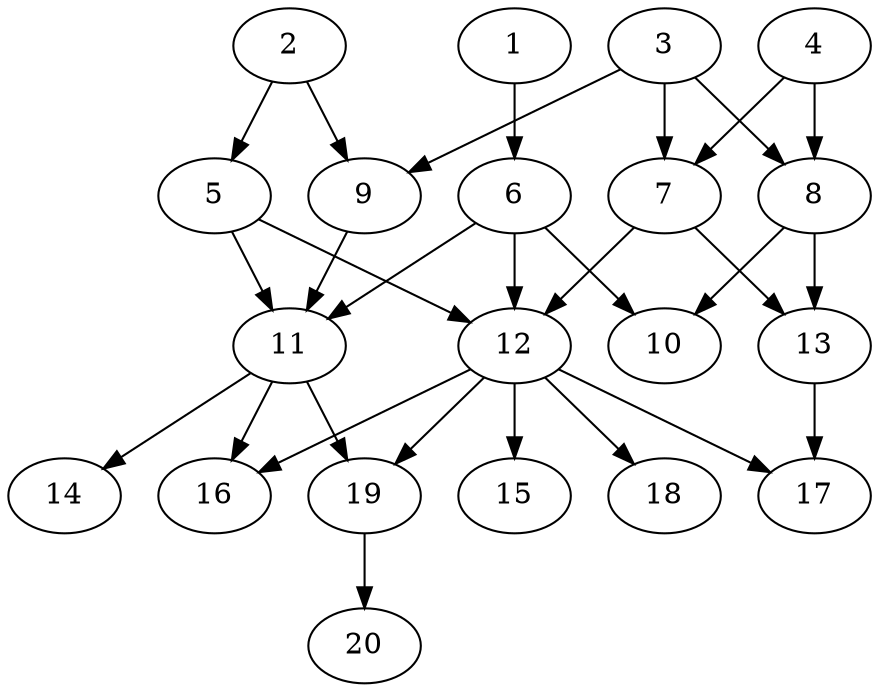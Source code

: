 // DAG automatically generated by daggen at Wed Jul 24 22:02:40 2019
// ./daggen --dot -n 20 --ccr 0.4 --fat 0.6 --regular 0.5 --density 0.5 --mindata 5242880 --maxdata 52428800 
digraph G {
  1 [size="67087360", alpha="0.09", expect_size="26834944"] 
  1 -> 6 [size ="26834944"]
  2 [size="52221440", alpha="0.11", expect_size="20888576"] 
  2 -> 5 [size ="20888576"]
  2 -> 9 [size ="20888576"]
  3 [size="68515840", alpha="0.18", expect_size="27406336"] 
  3 -> 7 [size ="27406336"]
  3 -> 8 [size ="27406336"]
  3 -> 9 [size ="27406336"]
  4 [size="40645120", alpha="0.10", expect_size="16258048"] 
  4 -> 7 [size ="16258048"]
  4 -> 8 [size ="16258048"]
  5 [size="47283200", alpha="0.05", expect_size="18913280"] 
  5 -> 11 [size ="18913280"]
  5 -> 12 [size ="18913280"]
  6 [size="55229440", alpha="0.15", expect_size="22091776"] 
  6 -> 10 [size ="22091776"]
  6 -> 11 [size ="22091776"]
  6 -> 12 [size ="22091776"]
  7 [size="23848960", alpha="0.12", expect_size="9539584"] 
  7 -> 12 [size ="9539584"]
  7 -> 13 [size ="9539584"]
  8 [size="98147840", alpha="0.10", expect_size="39259136"] 
  8 -> 10 [size ="39259136"]
  8 -> 13 [size ="39259136"]
  9 [size="35617280", alpha="0.14", expect_size="14246912"] 
  9 -> 11 [size ="14246912"]
  10 [size="90442240", alpha="0.06", expect_size="36176896"] 
  11 [size="82946560", alpha="0.08", expect_size="33178624"] 
  11 -> 14 [size ="33178624"]
  11 -> 16 [size ="33178624"]
  11 -> 19 [size ="33178624"]
  12 [size="18316800", alpha="0.13", expect_size="7326720"] 
  12 -> 15 [size ="7326720"]
  12 -> 16 [size ="7326720"]
  12 -> 17 [size ="7326720"]
  12 -> 18 [size ="7326720"]
  12 -> 19 [size ="7326720"]
  13 [size="85388800", alpha="0.09", expect_size="34155520"] 
  13 -> 17 [size ="34155520"]
  14 [size="74245120", alpha="0.18", expect_size="29698048"] 
  15 [size="15434240", alpha="0.00", expect_size="6173696"] 
  16 [size="42329600", alpha="0.08", expect_size="16931840"] 
  17 [size="129687040", alpha="0.18", expect_size="51874816"] 
  18 [size="80117760", alpha="0.02", expect_size="32047104"] 
  19 [size="23065600", alpha="0.17", expect_size="9226240"] 
  19 -> 20 [size ="9226240"]
  20 [size="106401280", alpha="0.17", expect_size="42560512"] 
}
